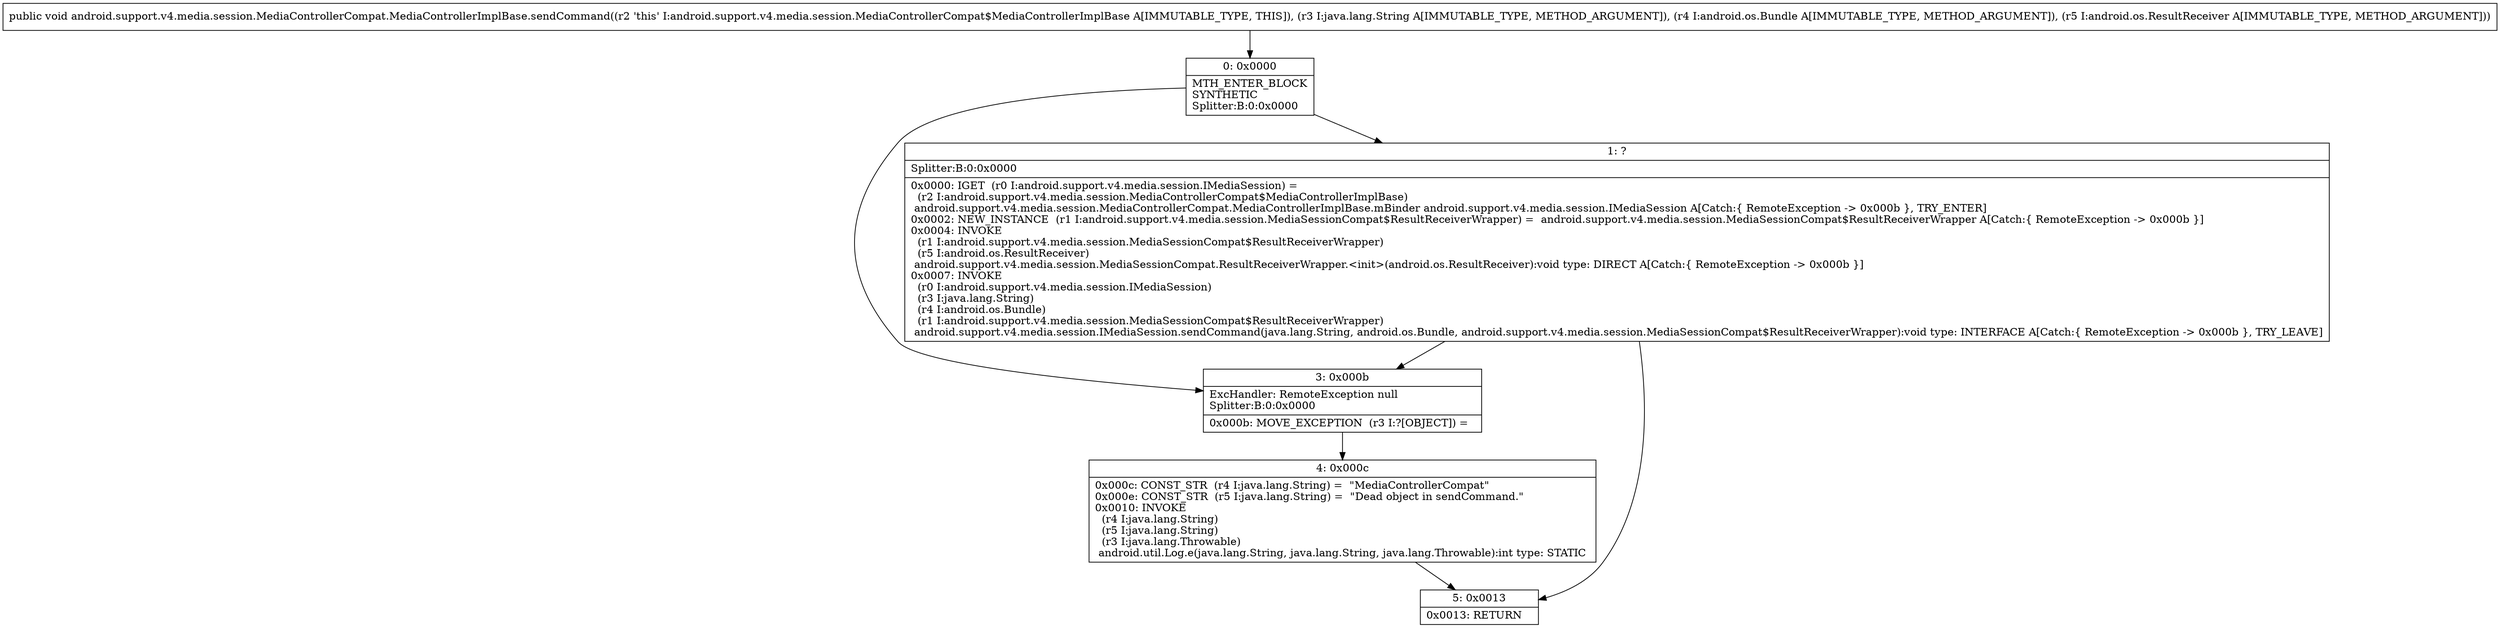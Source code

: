 digraph "CFG forandroid.support.v4.media.session.MediaControllerCompat.MediaControllerImplBase.sendCommand(Ljava\/lang\/String;Landroid\/os\/Bundle;Landroid\/os\/ResultReceiver;)V" {
Node_0 [shape=record,label="{0\:\ 0x0000|MTH_ENTER_BLOCK\lSYNTHETIC\lSplitter:B:0:0x0000\l}"];
Node_1 [shape=record,label="{1\:\ ?|Splitter:B:0:0x0000\l|0x0000: IGET  (r0 I:android.support.v4.media.session.IMediaSession) = \l  (r2 I:android.support.v4.media.session.MediaControllerCompat$MediaControllerImplBase)\l android.support.v4.media.session.MediaControllerCompat.MediaControllerImplBase.mBinder android.support.v4.media.session.IMediaSession A[Catch:\{ RemoteException \-\> 0x000b \}, TRY_ENTER]\l0x0002: NEW_INSTANCE  (r1 I:android.support.v4.media.session.MediaSessionCompat$ResultReceiverWrapper) =  android.support.v4.media.session.MediaSessionCompat$ResultReceiverWrapper A[Catch:\{ RemoteException \-\> 0x000b \}]\l0x0004: INVOKE  \l  (r1 I:android.support.v4.media.session.MediaSessionCompat$ResultReceiverWrapper)\l  (r5 I:android.os.ResultReceiver)\l android.support.v4.media.session.MediaSessionCompat.ResultReceiverWrapper.\<init\>(android.os.ResultReceiver):void type: DIRECT A[Catch:\{ RemoteException \-\> 0x000b \}]\l0x0007: INVOKE  \l  (r0 I:android.support.v4.media.session.IMediaSession)\l  (r3 I:java.lang.String)\l  (r4 I:android.os.Bundle)\l  (r1 I:android.support.v4.media.session.MediaSessionCompat$ResultReceiverWrapper)\l android.support.v4.media.session.IMediaSession.sendCommand(java.lang.String, android.os.Bundle, android.support.v4.media.session.MediaSessionCompat$ResultReceiverWrapper):void type: INTERFACE A[Catch:\{ RemoteException \-\> 0x000b \}, TRY_LEAVE]\l}"];
Node_3 [shape=record,label="{3\:\ 0x000b|ExcHandler: RemoteException null\lSplitter:B:0:0x0000\l|0x000b: MOVE_EXCEPTION  (r3 I:?[OBJECT]) =  \l}"];
Node_4 [shape=record,label="{4\:\ 0x000c|0x000c: CONST_STR  (r4 I:java.lang.String) =  \"MediaControllerCompat\" \l0x000e: CONST_STR  (r5 I:java.lang.String) =  \"Dead object in sendCommand.\" \l0x0010: INVOKE  \l  (r4 I:java.lang.String)\l  (r5 I:java.lang.String)\l  (r3 I:java.lang.Throwable)\l android.util.Log.e(java.lang.String, java.lang.String, java.lang.Throwable):int type: STATIC \l}"];
Node_5 [shape=record,label="{5\:\ 0x0013|0x0013: RETURN   \l}"];
MethodNode[shape=record,label="{public void android.support.v4.media.session.MediaControllerCompat.MediaControllerImplBase.sendCommand((r2 'this' I:android.support.v4.media.session.MediaControllerCompat$MediaControllerImplBase A[IMMUTABLE_TYPE, THIS]), (r3 I:java.lang.String A[IMMUTABLE_TYPE, METHOD_ARGUMENT]), (r4 I:android.os.Bundle A[IMMUTABLE_TYPE, METHOD_ARGUMENT]), (r5 I:android.os.ResultReceiver A[IMMUTABLE_TYPE, METHOD_ARGUMENT])) }"];
MethodNode -> Node_0;
Node_0 -> Node_1;
Node_0 -> Node_3;
Node_1 -> Node_3;
Node_1 -> Node_5;
Node_3 -> Node_4;
Node_4 -> Node_5;
}

